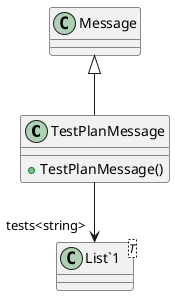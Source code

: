 @startuml
class TestPlanMessage {
    + TestPlanMessage()
}
class "List`1"<T> {
}
Message <|-- TestPlanMessage
TestPlanMessage --> "tests<string>" "List`1"
@enduml
